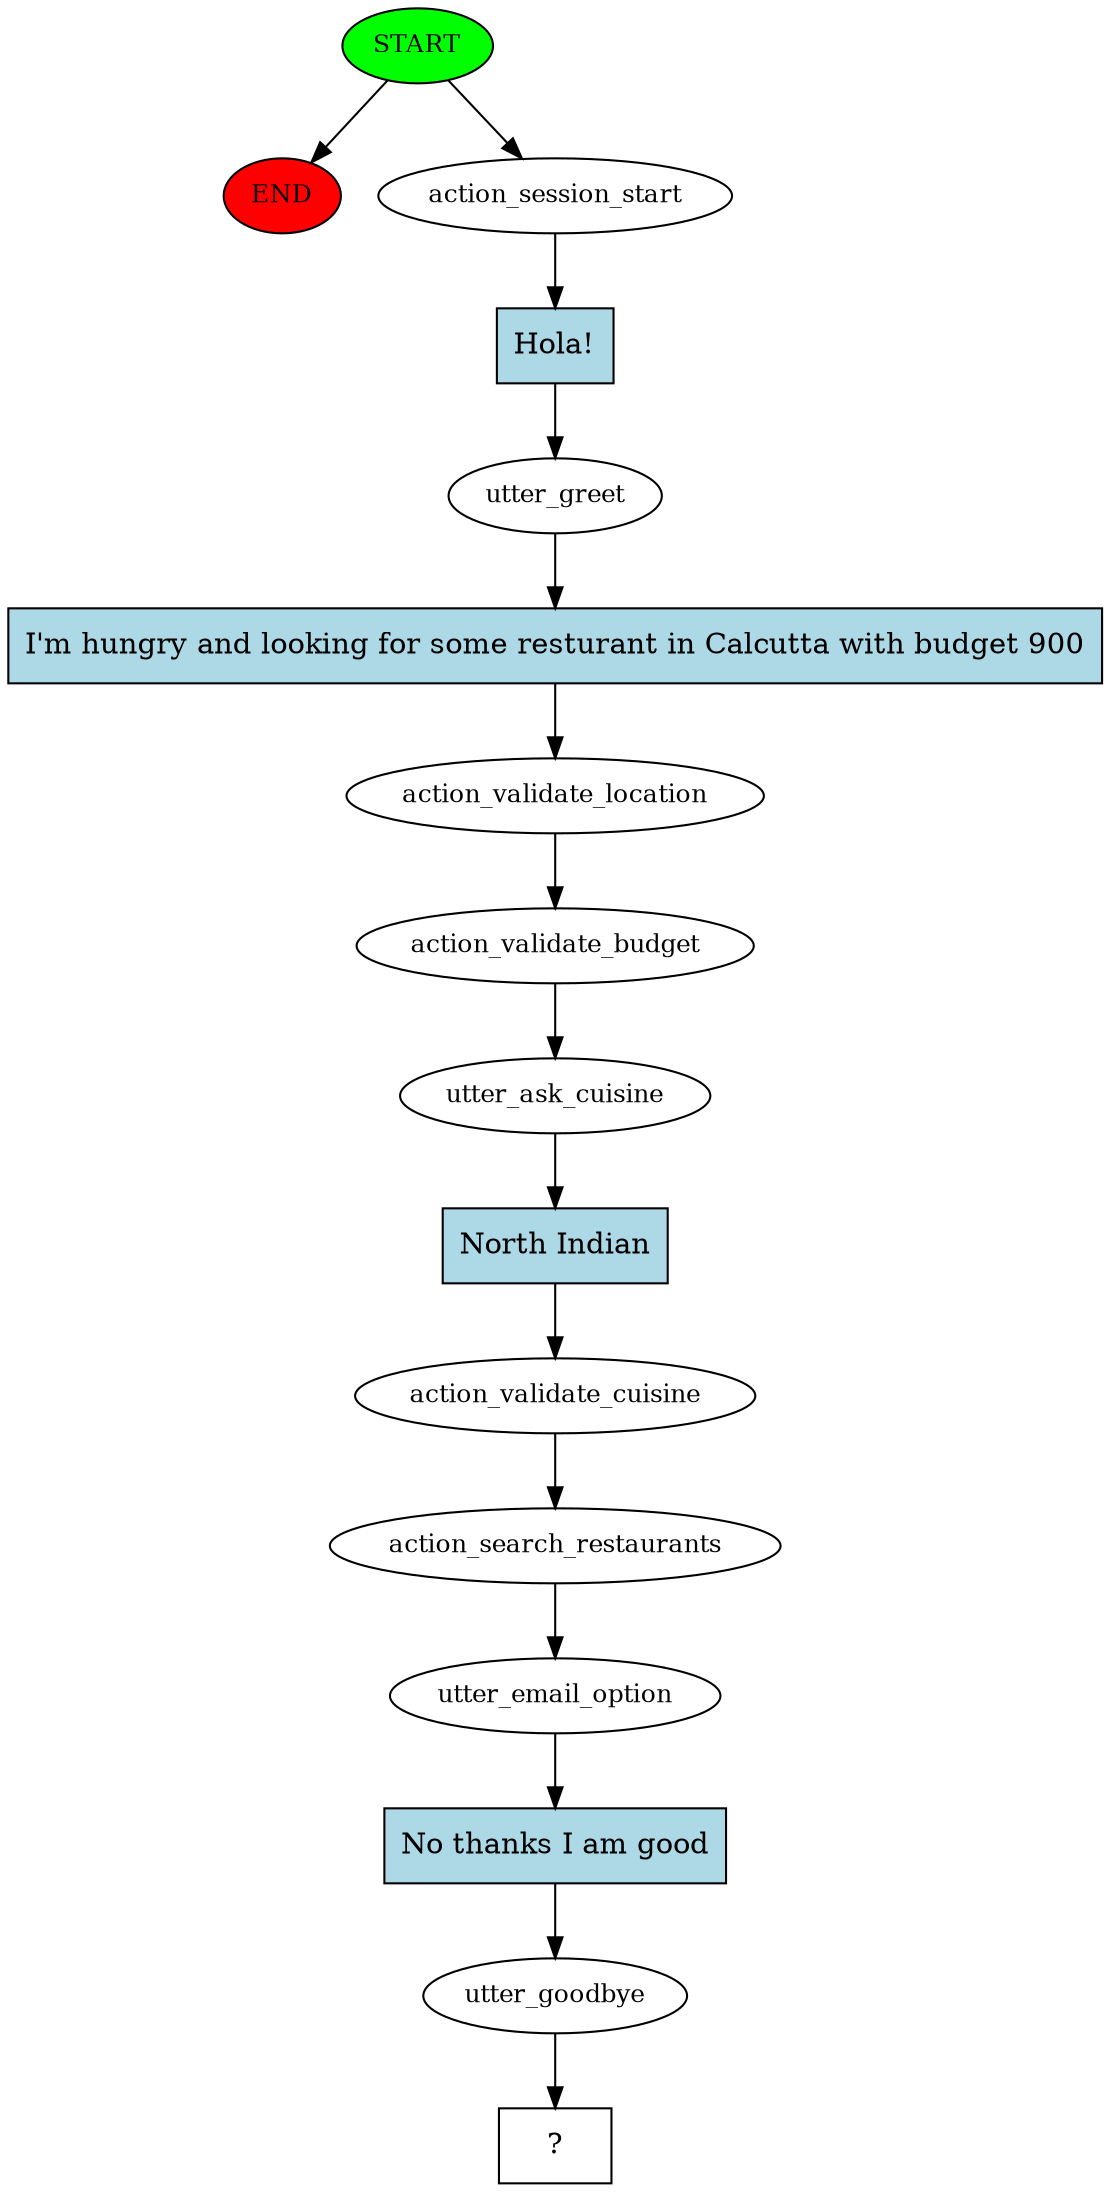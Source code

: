 digraph  {
0 [class="start active", fillcolor=green, fontsize=12, label=START, style=filled];
"-1" [class=end, fillcolor=red, fontsize=12, label=END, style=filled];
1 [class=active, fontsize=12, label=action_session_start];
2 [class=active, fontsize=12, label=utter_greet];
3 [class=active, fontsize=12, label=action_validate_location];
4 [class=active, fontsize=12, label=action_validate_budget];
5 [class=active, fontsize=12, label=utter_ask_cuisine];
6 [class=active, fontsize=12, label=action_validate_cuisine];
7 [class=active, fontsize=12, label=action_search_restaurants];
8 [class=active, fontsize=12, label=utter_email_option];
9 [class=active, fontsize=12, label=utter_goodbye];
10 [class="intent dashed active", label="  ?  ", shape=rect];
11 [class="intent active", fillcolor=lightblue, label="Hola!", shape=rect, style=filled];
12 [class="intent active", fillcolor=lightblue, label="I'm hungry and looking for some resturant in Calcutta with budget 900", shape=rect, style=filled];
13 [class="intent active", fillcolor=lightblue, label="North Indian", shape=rect, style=filled];
14 [class="intent active", fillcolor=lightblue, label="No thanks I am good", shape=rect, style=filled];
0 -> "-1"  [class="", key=NONE, label=""];
0 -> 1  [class=active, key=NONE, label=""];
1 -> 11  [class=active, key=0];
2 -> 12  [class=active, key=0];
3 -> 4  [class=active, key=NONE, label=""];
4 -> 5  [class=active, key=NONE, label=""];
5 -> 13  [class=active, key=0];
6 -> 7  [class=active, key=NONE, label=""];
7 -> 8  [class=active, key=NONE, label=""];
8 -> 14  [class=active, key=0];
9 -> 10  [class=active, key=NONE, label=""];
11 -> 2  [class=active, key=0];
12 -> 3  [class=active, key=0];
13 -> 6  [class=active, key=0];
14 -> 9  [class=active, key=0];
}
